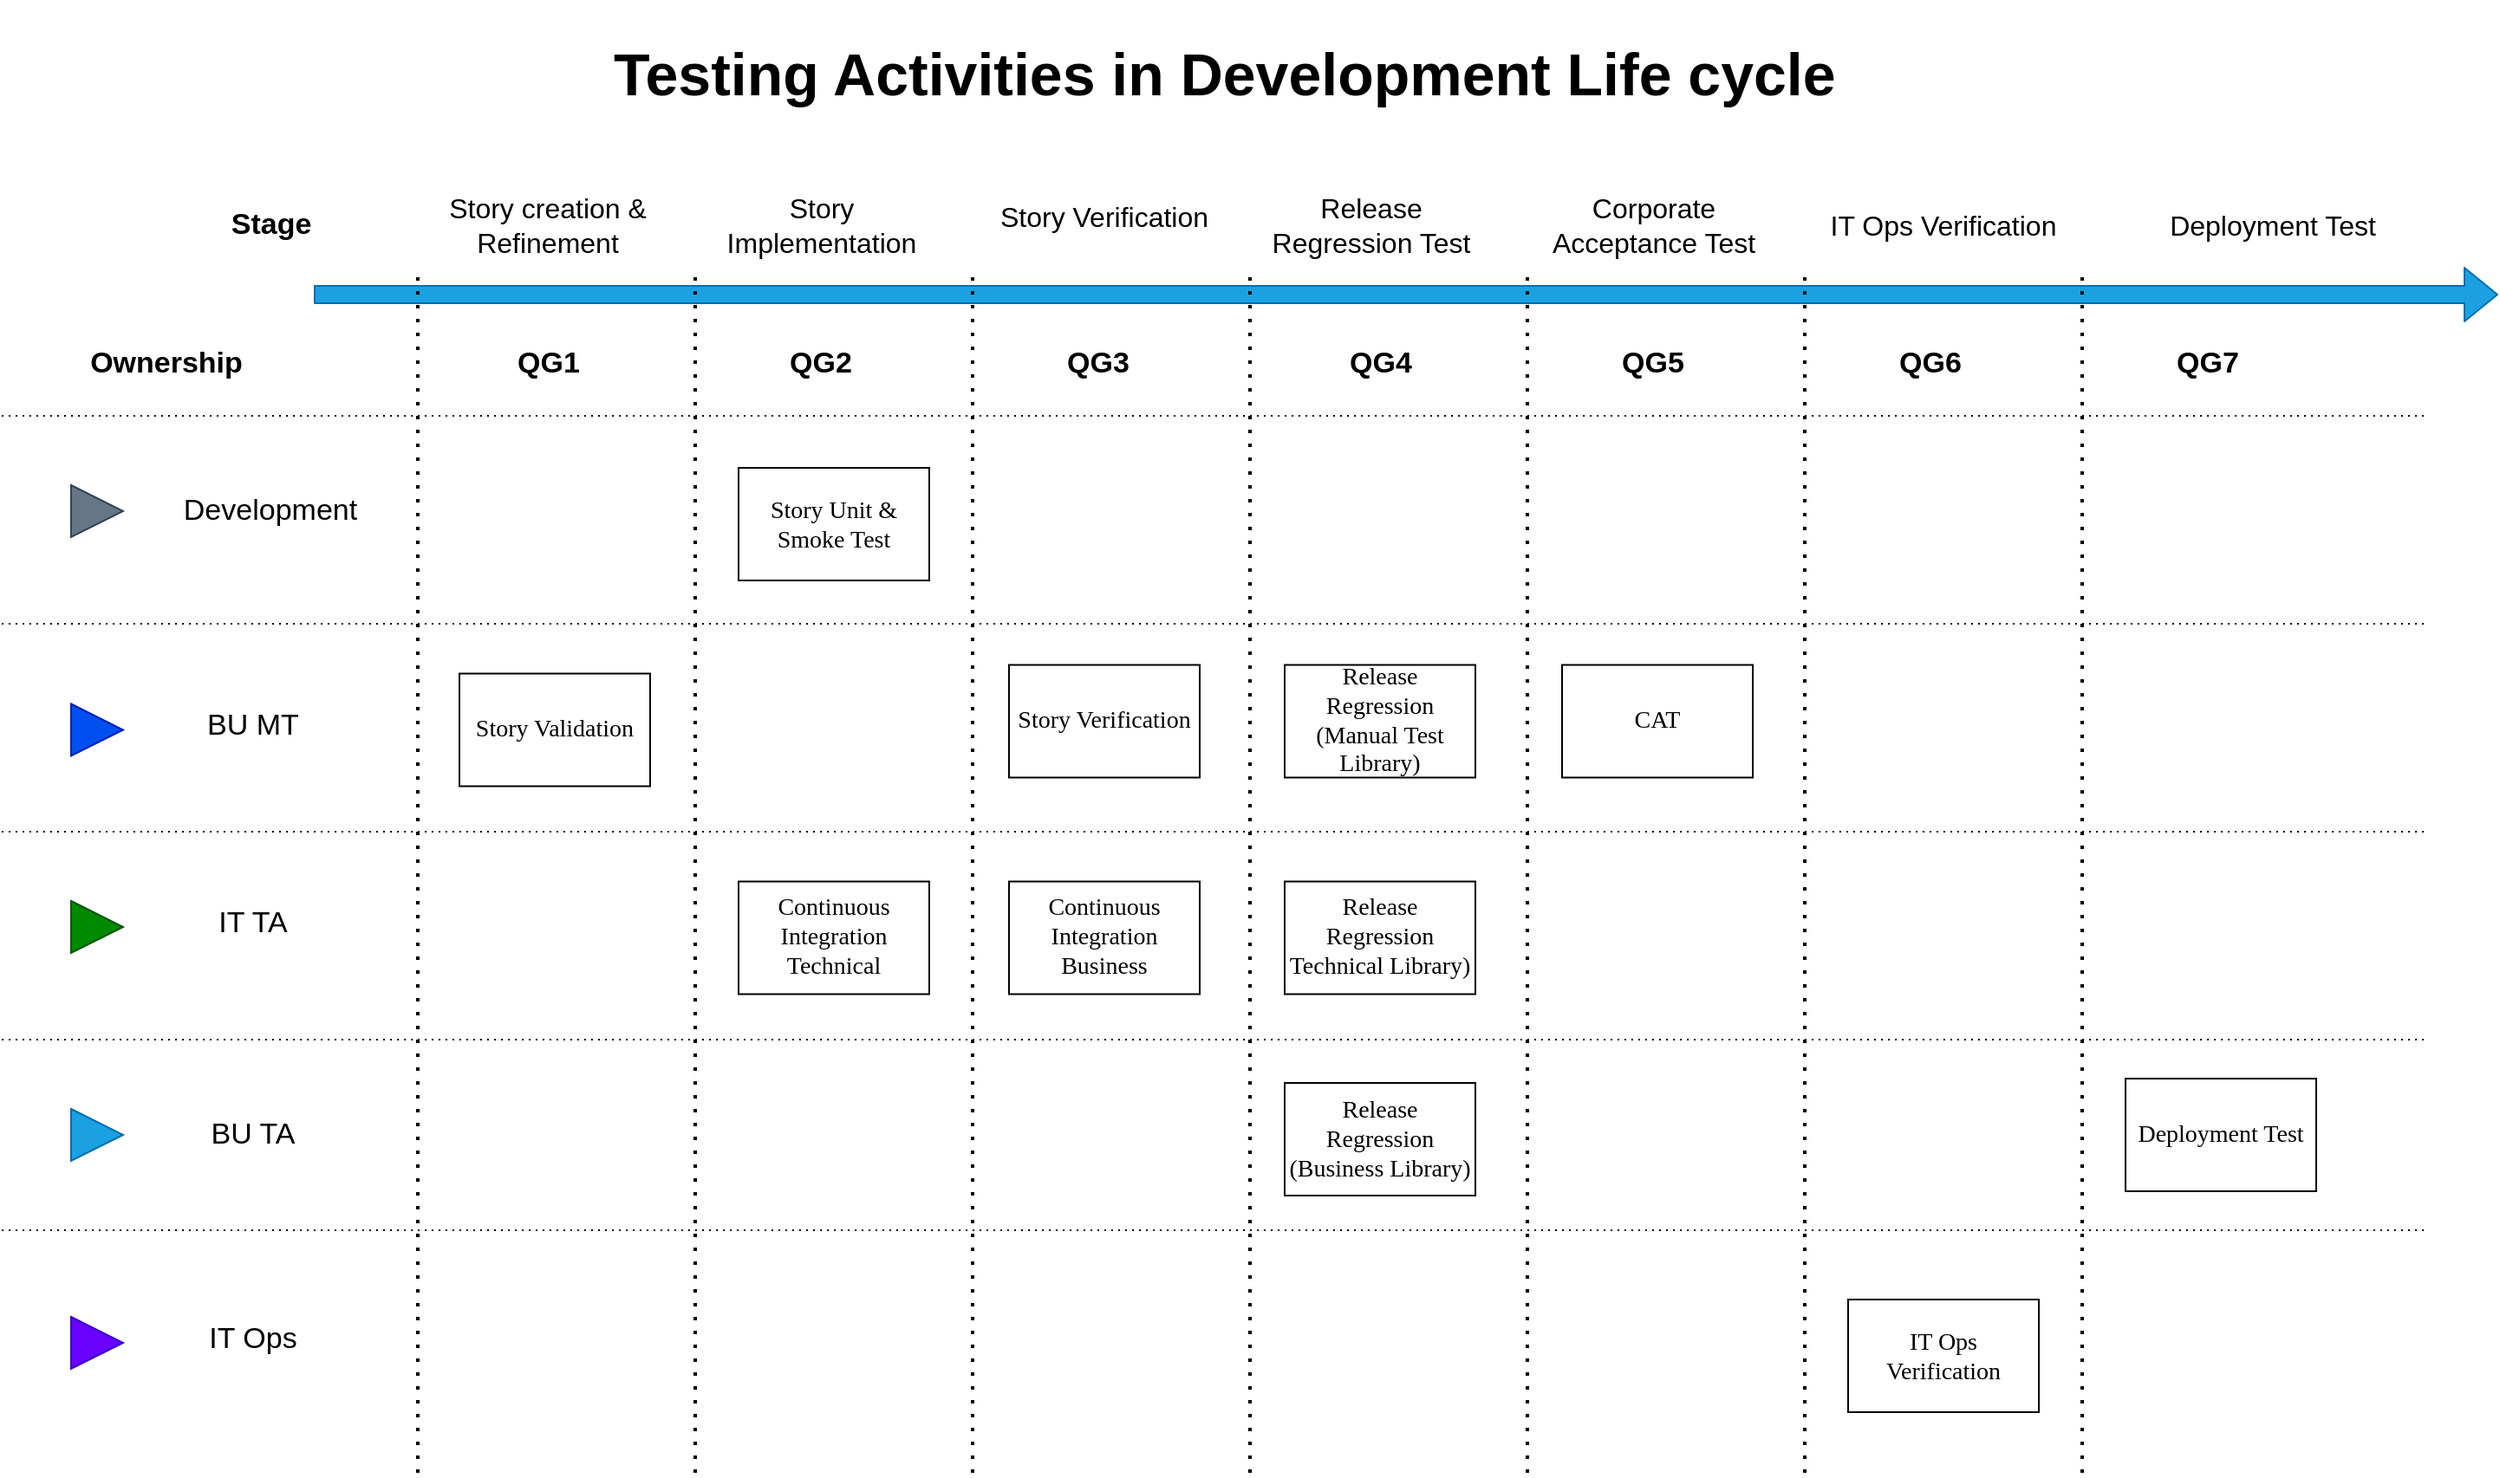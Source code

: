 <mxfile version="14.4.3" type="github">
  <diagram id="kgpKYQtTHZ0yAKxKKP6v" name="Page-1">
    <mxGraphModel dx="1673" dy="882" grid="0" gridSize="10" guides="1" tooltips="1" connect="1" arrows="1" fold="1" page="1" pageScale="1" pageWidth="850" pageHeight="1100" math="0" shadow="0">
      <root>
        <mxCell id="0" />
        <mxCell id="1" parent="0" />
        <mxCell id="6u9HRy79YRFUqpu26OF2-1" value="" style="shape=flexArrow;endArrow=classic;html=1;fillColor=#1ba1e2;strokeColor=#006EAF;" parent="1" edge="1">
          <mxGeometry width="50" height="50" relative="1" as="geometry">
            <mxPoint x="180" y="570" as="sourcePoint" />
            <mxPoint x="1440" y="570" as="targetPoint" />
          </mxGeometry>
        </mxCell>
        <mxCell id="6u9HRy79YRFUqpu26OF2-2" value="" style="endArrow=none;dashed=1;html=1;dashPattern=1 3;strokeWidth=2;" parent="1" edge="1">
          <mxGeometry width="50" height="50" relative="1" as="geometry">
            <mxPoint x="240" y="1250" as="sourcePoint" />
            <mxPoint x="240" y="560" as="targetPoint" />
          </mxGeometry>
        </mxCell>
        <mxCell id="6u9HRy79YRFUqpu26OF2-3" value="" style="endArrow=none;dashed=1;html=1;dashPattern=1 3;strokeWidth=2;" parent="1" edge="1">
          <mxGeometry width="50" height="50" relative="1" as="geometry">
            <mxPoint x="400" y="1250" as="sourcePoint" />
            <mxPoint x="400" y="560" as="targetPoint" />
          </mxGeometry>
        </mxCell>
        <mxCell id="6u9HRy79YRFUqpu26OF2-4" value="" style="endArrow=none;dashed=1;html=1;dashPattern=1 3;strokeWidth=2;" parent="1" edge="1">
          <mxGeometry width="50" height="50" relative="1" as="geometry">
            <mxPoint x="560" y="1250" as="sourcePoint" />
            <mxPoint x="560" y="560" as="targetPoint" />
          </mxGeometry>
        </mxCell>
        <mxCell id="6u9HRy79YRFUqpu26OF2-5" value="" style="endArrow=none;dashed=1;html=1;dashPattern=1 3;strokeWidth=2;" parent="1" edge="1">
          <mxGeometry width="50" height="50" relative="1" as="geometry">
            <mxPoint x="720" y="1250" as="sourcePoint" />
            <mxPoint x="720" y="560" as="targetPoint" />
          </mxGeometry>
        </mxCell>
        <mxCell id="6u9HRy79YRFUqpu26OF2-6" value="" style="endArrow=none;dashed=1;html=1;dashPattern=1 3;strokeWidth=2;" parent="1" edge="1">
          <mxGeometry width="50" height="50" relative="1" as="geometry">
            <mxPoint x="880" y="1250" as="sourcePoint" />
            <mxPoint x="880" y="560" as="targetPoint" />
          </mxGeometry>
        </mxCell>
        <mxCell id="6u9HRy79YRFUqpu26OF2-7" value="" style="endArrow=none;dashed=1;html=1;dashPattern=1 3;strokeWidth=2;" parent="1" edge="1">
          <mxGeometry width="50" height="50" relative="1" as="geometry">
            <mxPoint x="1040" y="1250" as="sourcePoint" />
            <mxPoint x="1040" y="560" as="targetPoint" />
          </mxGeometry>
        </mxCell>
        <mxCell id="3nuBFxr9cyL0pnOWT2aG-7" value="Story Validation" style="rounded=0;whiteSpace=wrap;html=1;fontSize=14;fontFamily=Verdana;" parent="1" vertex="1">
          <mxGeometry x="264" y="788.75" width="110" height="65" as="geometry" />
        </mxCell>
        <mxCell id="6u9HRy79YRFUqpu26OF2-8" value="Ownership" style="text;html=1;strokeColor=none;fillColor=none;align=center;verticalAlign=middle;whiteSpace=wrap;rounded=0;fontStyle=1;fontSize=17;" parent="1" vertex="1">
          <mxGeometry x="10" y="590" width="170" height="40" as="geometry" />
        </mxCell>
        <mxCell id="6u9HRy79YRFUqpu26OF2-9" value="" style="triangle;whiteSpace=wrap;html=1;fontSize=17;fillColor=#0050ef;strokeColor=#001DBC;fontColor=#ffffff;" parent="1" vertex="1">
          <mxGeometry x="40" y="806.25" width="30" height="30" as="geometry" />
        </mxCell>
        <mxCell id="6u9HRy79YRFUqpu26OF2-10" value="" style="triangle;whiteSpace=wrap;html=1;fontSize=17;fillColor=#008a00;strokeColor=#005700;fontColor=#ffffff;" parent="1" vertex="1">
          <mxGeometry x="40" y="920" width="30" height="30" as="geometry" />
        </mxCell>
        <mxCell id="6u9HRy79YRFUqpu26OF2-11" value="" style="triangle;whiteSpace=wrap;html=1;fontSize=17;fillColor=#647687;strokeColor=#314354;fontColor=#ffffff;" parent="1" vertex="1">
          <mxGeometry x="40" y="680" width="30" height="30" as="geometry" />
        </mxCell>
        <mxCell id="6u9HRy79YRFUqpu26OF2-16" value="IT TA" style="text;html=1;strokeColor=none;fillColor=none;align=center;verticalAlign=middle;whiteSpace=wrap;rounded=0;fontSize=17;" parent="1" vertex="1">
          <mxGeometry x="90" y="920" width="110" height="25" as="geometry" />
        </mxCell>
        <mxCell id="6u9HRy79YRFUqpu26OF2-17" value="Development" style="text;html=1;strokeColor=none;fillColor=none;align=center;verticalAlign=middle;whiteSpace=wrap;rounded=0;fontSize=17;" parent="1" vertex="1">
          <mxGeometry x="100" y="682.5" width="110" height="25" as="geometry" />
        </mxCell>
        <mxCell id="6u9HRy79YRFUqpu26OF2-18" value="BU MT" style="text;html=1;strokeColor=none;fillColor=none;align=center;verticalAlign=middle;whiteSpace=wrap;rounded=0;fontSize=17;" parent="1" vertex="1">
          <mxGeometry x="90" y="806.25" width="110" height="25" as="geometry" />
        </mxCell>
        <mxCell id="6u9HRy79YRFUqpu26OF2-19" value="Story Unit &amp;amp; Smoke Test" style="rounded=0;whiteSpace=wrap;html=1;fontFamily=Verdana;fontSize=14;" parent="1" vertex="1">
          <mxGeometry x="425" y="670" width="110" height="65" as="geometry" />
        </mxCell>
        <mxCell id="6u9HRy79YRFUqpu26OF2-22" value="Story Verification" style="rounded=0;whiteSpace=wrap;html=1;fontSize=14;fontFamily=Verdana;" parent="1" vertex="1">
          <mxGeometry x="581" y="783.75" width="110" height="65" as="geometry" />
        </mxCell>
        <mxCell id="6u9HRy79YRFUqpu26OF2-23" value="Continuous Integration Technical " style="rounded=0;whiteSpace=wrap;html=1;fontSize=14;fontFamily=Verdana;" parent="1" vertex="1">
          <mxGeometry x="425" y="908.75" width="110" height="65" as="geometry" />
        </mxCell>
        <mxCell id="6u9HRy79YRFUqpu26OF2-25" value="Continuous Integration Business " style="rounded=0;whiteSpace=wrap;html=1;fontSize=14;fontFamily=Verdana;" parent="1" vertex="1">
          <mxGeometry x="581" y="908.75" width="110" height="65" as="geometry" />
        </mxCell>
        <mxCell id="6u9HRy79YRFUqpu26OF2-26" value="Release Regression Technical Library)" style="rounded=0;whiteSpace=wrap;html=1;fontSize=14;fontFamily=Verdana;" parent="1" vertex="1">
          <mxGeometry x="740" y="908.75" width="110" height="65" as="geometry" />
        </mxCell>
        <mxCell id="6u9HRy79YRFUqpu26OF2-27" value="Release Regression (Manual Test Library)" style="rounded=0;whiteSpace=wrap;html=1;fontSize=14;fontFamily=Verdana;" parent="1" vertex="1">
          <mxGeometry x="740" y="783.75" width="110" height="65" as="geometry" />
        </mxCell>
        <mxCell id="6u9HRy79YRFUqpu26OF2-28" value="" style="triangle;whiteSpace=wrap;html=1;fontSize=17;fillColor=#1ba1e2;strokeColor=#006EAF;fontColor=#ffffff;" parent="1" vertex="1">
          <mxGeometry x="40" y="1040" width="30" height="30" as="geometry" />
        </mxCell>
        <mxCell id="6u9HRy79YRFUqpu26OF2-29" value="BU TA" style="text;html=1;strokeColor=none;fillColor=none;align=center;verticalAlign=middle;whiteSpace=wrap;rounded=0;fontSize=17;" parent="1" vertex="1">
          <mxGeometry x="90" y="1042.5" width="110" height="25" as="geometry" />
        </mxCell>
        <mxCell id="6u9HRy79YRFUqpu26OF2-30" value="Release Regression (Business Library)" style="rounded=0;whiteSpace=wrap;html=1;fontSize=14;fontFamily=Verdana;" parent="1" vertex="1">
          <mxGeometry x="740" y="1025" width="110" height="65" as="geometry" />
        </mxCell>
        <mxCell id="6u9HRy79YRFUqpu26OF2-32" value="QG1" style="text;html=1;strokeColor=none;fillColor=none;align=center;verticalAlign=middle;whiteSpace=wrap;rounded=0;fontSize=17;fontStyle=1" parent="1" vertex="1">
          <mxGeometry x="282.5" y="590" width="65" height="40" as="geometry" />
        </mxCell>
        <mxCell id="6u9HRy79YRFUqpu26OF2-33" value="QG2" style="text;html=1;strokeColor=none;fillColor=none;align=center;verticalAlign=middle;whiteSpace=wrap;rounded=0;fontSize=17;fontStyle=1" parent="1" vertex="1">
          <mxGeometry x="440" y="590" width="65" height="40" as="geometry" />
        </mxCell>
        <mxCell id="6u9HRy79YRFUqpu26OF2-34" value="QG3" style="text;html=1;strokeColor=none;fillColor=none;align=center;verticalAlign=middle;whiteSpace=wrap;rounded=0;fontSize=17;fontStyle=1" parent="1" vertex="1">
          <mxGeometry x="600" y="590" width="65" height="40" as="geometry" />
        </mxCell>
        <mxCell id="6u9HRy79YRFUqpu26OF2-35" value="QG4" style="text;html=1;strokeColor=none;fillColor=none;align=center;verticalAlign=middle;whiteSpace=wrap;rounded=0;fontSize=17;fontStyle=1" parent="1" vertex="1">
          <mxGeometry x="762.5" y="590" width="65" height="40" as="geometry" />
        </mxCell>
        <mxCell id="6u9HRy79YRFUqpu26OF2-36" value="" style="endArrow=none;dashed=1;html=1;dashPattern=1 3;strokeWidth=1;fontSize=17;" parent="1" edge="1">
          <mxGeometry width="50" height="50" relative="1" as="geometry">
            <mxPoint y="760" as="sourcePoint" />
            <mxPoint x="1400" y="760" as="targetPoint" />
          </mxGeometry>
        </mxCell>
        <mxCell id="6u9HRy79YRFUqpu26OF2-37" value="" style="endArrow=none;dashed=1;html=1;dashPattern=1 3;strokeWidth=1;fontSize=17;" parent="1" edge="1">
          <mxGeometry width="50" height="50" relative="1" as="geometry">
            <mxPoint y="880" as="sourcePoint" />
            <mxPoint x="1400" y="880" as="targetPoint" />
          </mxGeometry>
        </mxCell>
        <mxCell id="6u9HRy79YRFUqpu26OF2-38" value="" style="endArrow=none;dashed=1;html=1;dashPattern=1 3;strokeWidth=1;fontSize=17;" parent="1" edge="1">
          <mxGeometry width="50" height="50" relative="1" as="geometry">
            <mxPoint y="1000" as="sourcePoint" />
            <mxPoint x="1400" y="1000" as="targetPoint" />
          </mxGeometry>
        </mxCell>
        <mxCell id="6u9HRy79YRFUqpu26OF2-39" value="" style="endArrow=none;dashed=1;html=1;dashPattern=1 3;strokeWidth=1;fontSize=17;" parent="1" edge="1">
          <mxGeometry width="50" height="50" relative="1" as="geometry">
            <mxPoint y="1110" as="sourcePoint" />
            <mxPoint x="1400" y="1110" as="targetPoint" />
          </mxGeometry>
        </mxCell>
        <mxCell id="6u9HRy79YRFUqpu26OF2-45" value="&lt;h1&gt;Testing Activities in Development Life cycle&lt;/h1&gt;" style="text;html=1;strokeColor=none;fillColor=none;spacing=5;spacingTop=-20;whiteSpace=wrap;overflow=hidden;rounded=0;fontSize=17;" parent="1" vertex="1">
          <mxGeometry x="347.5" y="410" width="930" height="70" as="geometry" />
        </mxCell>
        <mxCell id="6u9HRy79YRFUqpu26OF2-46" value="QG5" style="text;html=1;strokeColor=none;fillColor=none;align=center;verticalAlign=middle;whiteSpace=wrap;rounded=0;fontSize=17;fontStyle=1" parent="1" vertex="1">
          <mxGeometry x="920" y="590" width="65" height="40" as="geometry" />
        </mxCell>
        <mxCell id="6u9HRy79YRFUqpu26OF2-48" value="CAT" style="rounded=0;whiteSpace=wrap;html=1;fontFamily=Verdana;fontSize=14;" parent="1" vertex="1">
          <mxGeometry x="900" y="783.75" width="110" height="65" as="geometry" />
        </mxCell>
        <mxCell id="6u9HRy79YRFUqpu26OF2-49" value="QG6" style="text;html=1;strokeColor=none;fillColor=none;align=center;verticalAlign=middle;whiteSpace=wrap;rounded=0;fontSize=17;fontStyle=1" parent="1" vertex="1">
          <mxGeometry x="1080" y="590" width="65" height="40" as="geometry" />
        </mxCell>
        <mxCell id="6u9HRy79YRFUqpu26OF2-50" value="IT Ops Verification" style="rounded=0;whiteSpace=wrap;html=1;fontFamily=Verdana;fontSize=14;" parent="1" vertex="1">
          <mxGeometry x="1065" y="1150" width="110" height="65" as="geometry" />
        </mxCell>
        <mxCell id="6u9HRy79YRFUqpu26OF2-51" value="Story creation &amp;amp; Refinement" style="text;html=1;strokeColor=none;fillColor=none;align=center;verticalAlign=middle;whiteSpace=wrap;rounded=0;fontSize=16;" parent="1" vertex="1">
          <mxGeometry x="245" y="520" width="140" height="20" as="geometry" />
        </mxCell>
        <mxCell id="6u9HRy79YRFUqpu26OF2-53" value="" style="endArrow=none;dashed=1;html=1;dashPattern=1 3;strokeWidth=1;fontSize=16;" parent="1" edge="1">
          <mxGeometry width="50" height="50" relative="1" as="geometry">
            <mxPoint y="640" as="sourcePoint" />
            <mxPoint x="1400" y="640" as="targetPoint" />
          </mxGeometry>
        </mxCell>
        <mxCell id="6u9HRy79YRFUqpu26OF2-55" value="Story Implementation" style="text;html=1;strokeColor=none;fillColor=none;align=center;verticalAlign=middle;whiteSpace=wrap;rounded=0;fontSize=16;" parent="1" vertex="1">
          <mxGeometry x="402.5" y="520" width="140" height="20" as="geometry" />
        </mxCell>
        <mxCell id="6u9HRy79YRFUqpu26OF2-56" value="&lt;div&gt;Story Verification &lt;br&gt;&lt;/div&gt;" style="text;html=1;strokeColor=none;fillColor=none;align=center;verticalAlign=middle;whiteSpace=wrap;rounded=0;fontSize=16;" parent="1" vertex="1">
          <mxGeometry x="551" y="515" width="170" height="20" as="geometry" />
        </mxCell>
        <mxCell id="6u9HRy79YRFUqpu26OF2-57" value="Release Regression Test" style="text;html=1;strokeColor=none;fillColor=none;align=center;verticalAlign=middle;whiteSpace=wrap;rounded=0;fontSize=16;" parent="1" vertex="1">
          <mxGeometry x="720" y="520" width="140" height="20" as="geometry" />
        </mxCell>
        <mxCell id="6u9HRy79YRFUqpu26OF2-60" value="Corporate Acceptance Test" style="text;html=1;strokeColor=none;fillColor=none;align=center;verticalAlign=middle;whiteSpace=wrap;rounded=0;fontSize=16;" parent="1" vertex="1">
          <mxGeometry x="882.5" y="520" width="140" height="20" as="geometry" />
        </mxCell>
        <mxCell id="6u9HRy79YRFUqpu26OF2-61" value="IT Ops Verification" style="text;html=1;strokeColor=none;fillColor=none;align=center;verticalAlign=middle;whiteSpace=wrap;rounded=0;fontSize=16;" parent="1" vertex="1">
          <mxGeometry x="1050" y="520" width="140" height="20" as="geometry" />
        </mxCell>
        <mxCell id="6u9HRy79YRFUqpu26OF2-63" value="" style="endArrow=none;dashed=1;html=1;dashPattern=1 3;strokeWidth=2;" parent="1" edge="1">
          <mxGeometry width="50" height="50" relative="1" as="geometry">
            <mxPoint x="1200" y="1250" as="sourcePoint" />
            <mxPoint x="1200" y="560" as="targetPoint" />
          </mxGeometry>
        </mxCell>
        <mxCell id="6u9HRy79YRFUqpu26OF2-64" value="QG7" style="text;html=1;strokeColor=none;fillColor=none;align=center;verticalAlign=middle;whiteSpace=wrap;rounded=0;fontSize=17;fontStyle=1" parent="1" vertex="1">
          <mxGeometry x="1240" y="590" width="65" height="40" as="geometry" />
        </mxCell>
        <mxCell id="6u9HRy79YRFUqpu26OF2-66" value="Deployment Test" style="rounded=0;whiteSpace=wrap;html=1;fontSize=14;fontFamily=Verdana;" parent="1" vertex="1">
          <mxGeometry x="1225" y="1022.5" width="110" height="65" as="geometry" />
        </mxCell>
        <mxCell id="9E5WQLFTQgzxsCY5b8JN-1" value="" style="triangle;whiteSpace=wrap;html=1;fontSize=17;fillColor=#6a00ff;strokeColor=#3700CC;fontColor=#ffffff;" parent="1" vertex="1">
          <mxGeometry x="40" y="1160" width="30" height="30" as="geometry" />
        </mxCell>
        <mxCell id="9E5WQLFTQgzxsCY5b8JN-2" value="IT Ops" style="text;html=1;strokeColor=none;fillColor=none;align=center;verticalAlign=middle;whiteSpace=wrap;rounded=0;fontSize=17;" parent="1" vertex="1">
          <mxGeometry x="90" y="1160" width="110" height="25" as="geometry" />
        </mxCell>
        <mxCell id="t11BfAXbX9nfqwSB5EDf-2" value="&lt;font style=&quot;font-size: 17px;&quot;&gt;Stage&lt;/font&gt;" style="text;html=1;align=center;verticalAlign=middle;resizable=0;points=[];autosize=1;fontStyle=1;fontSize=17;" parent="1" vertex="1">
          <mxGeometry x="125" y="515" width="60" height="30" as="geometry" />
        </mxCell>
        <mxCell id="059CB4QYyOik2lWfVAIi-1" value="Deployment Test" style="text;html=1;strokeColor=none;fillColor=none;align=center;verticalAlign=middle;whiteSpace=wrap;rounded=0;fontSize=16;" vertex="1" parent="1">
          <mxGeometry x="1240" y="520" width="140" height="20" as="geometry" />
        </mxCell>
      </root>
    </mxGraphModel>
  </diagram>
</mxfile>
